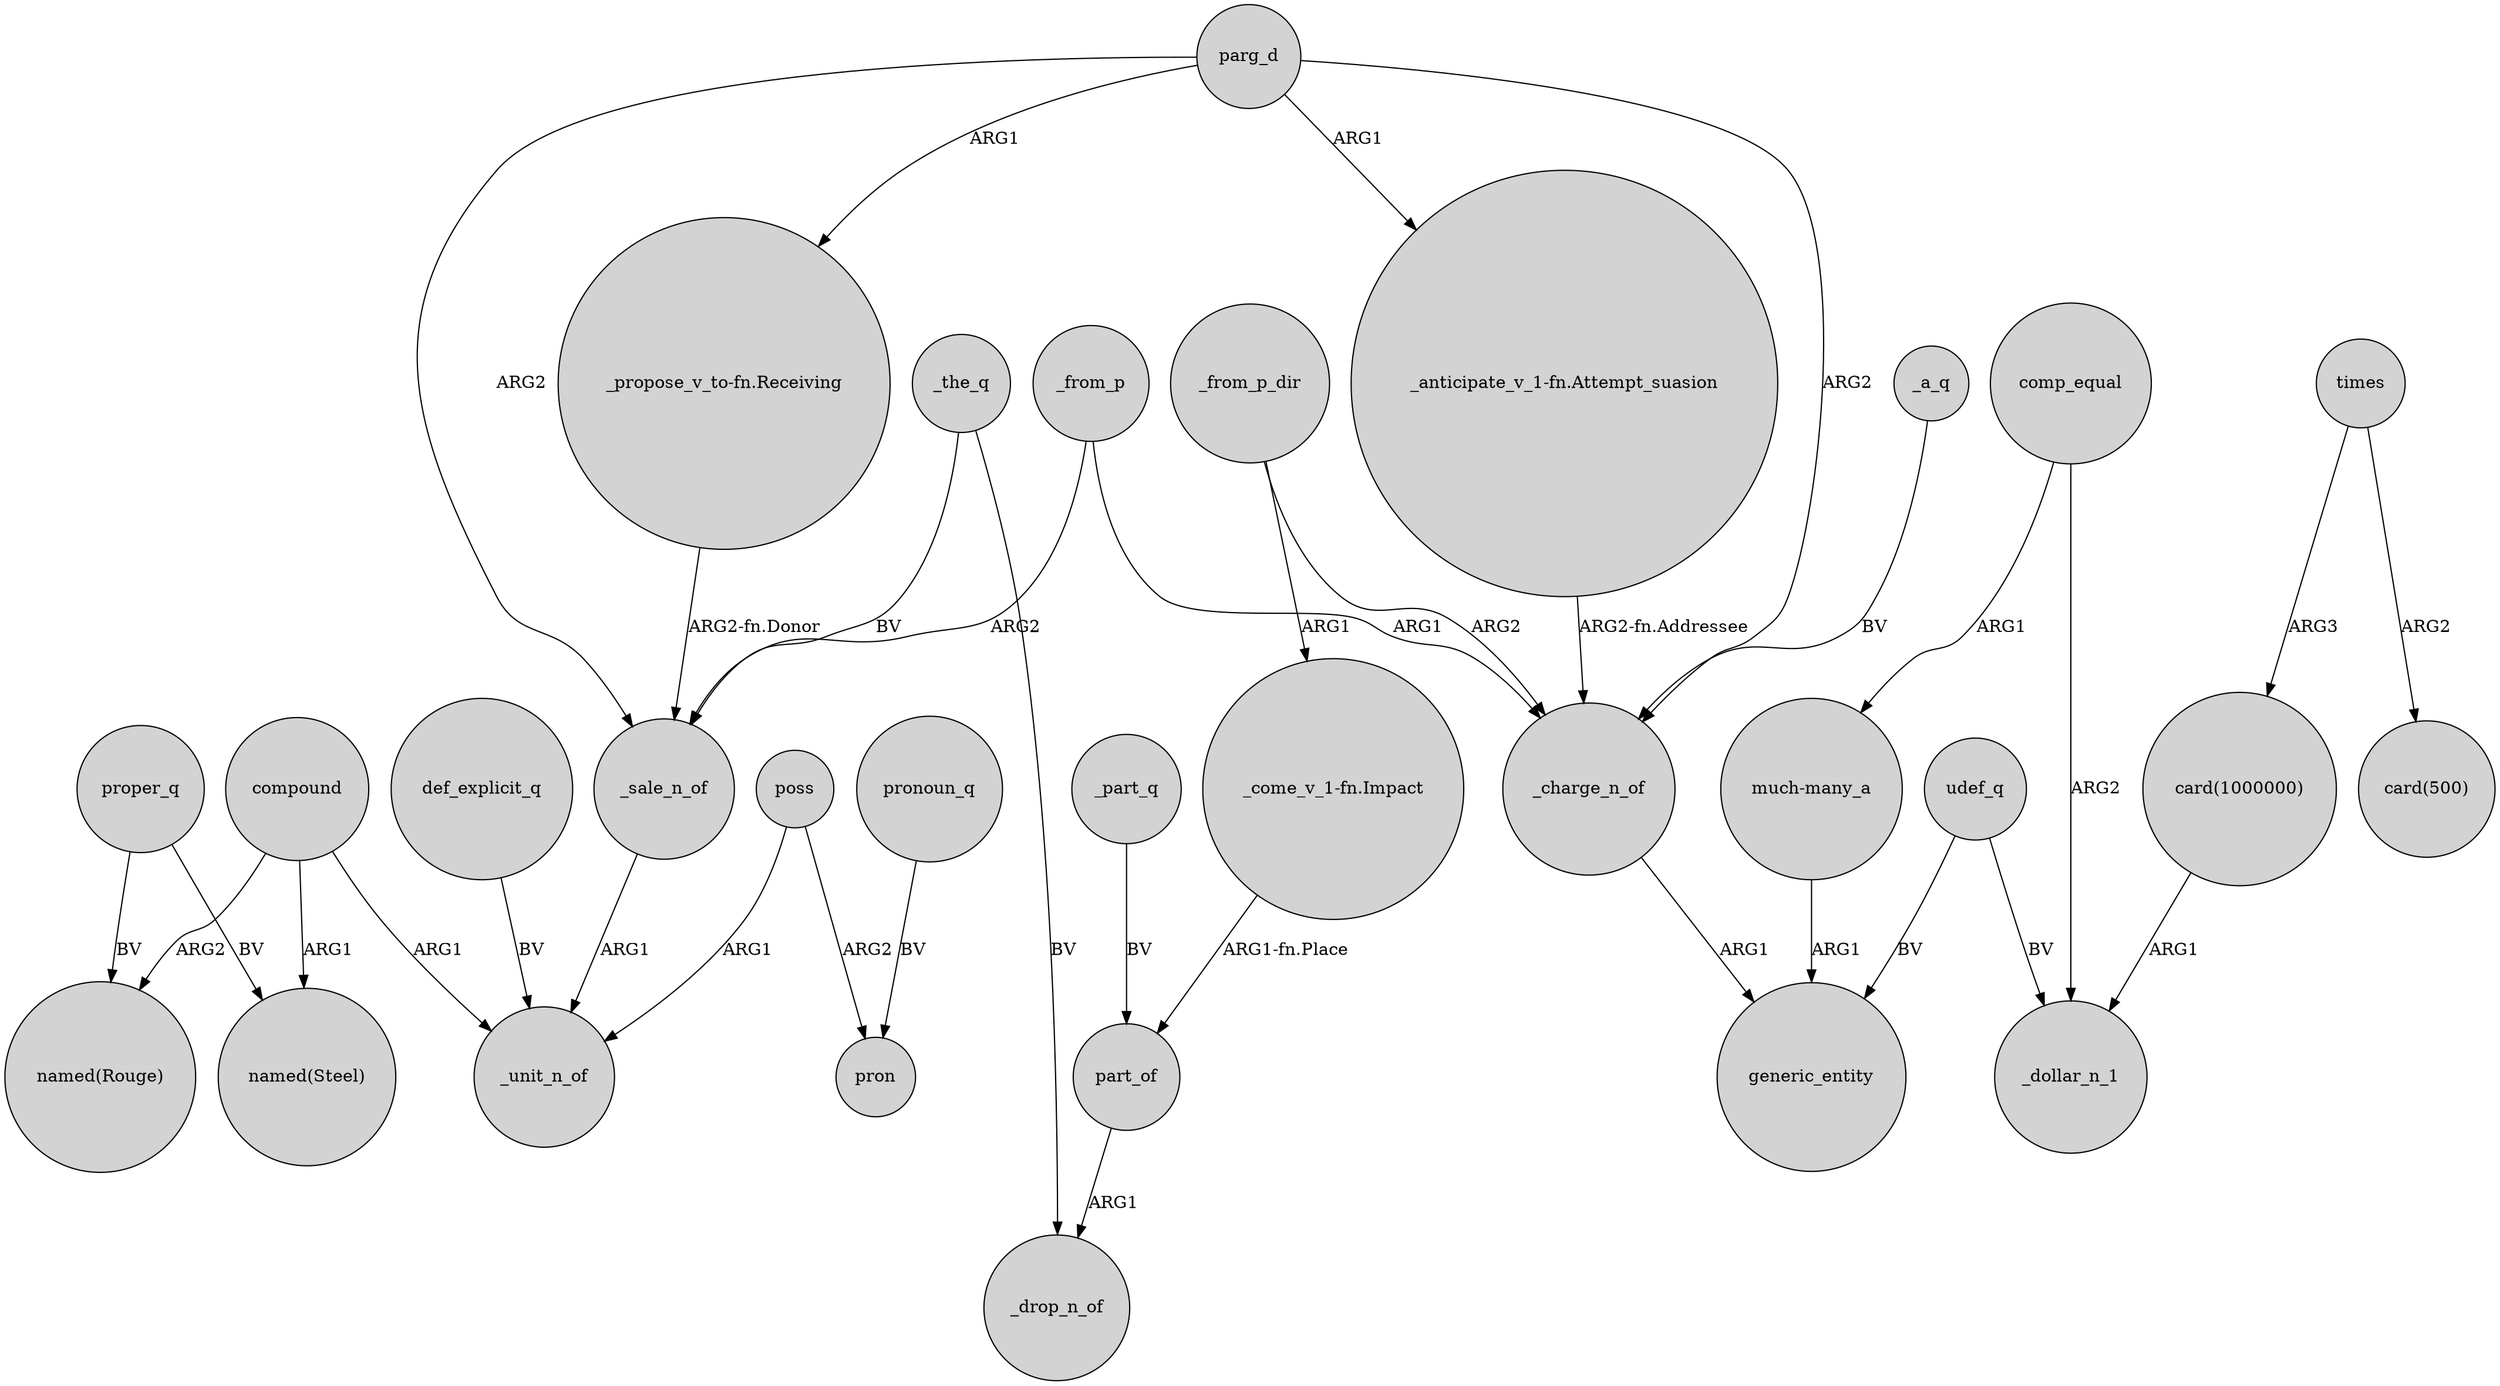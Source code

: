 digraph {
	node [shape=circle style=filled]
	compound -> "named(Steel)" [label=ARG1]
	parg_d -> "_propose_v_to-fn.Receiving" [label=ARG1]
	_charge_n_of -> generic_entity [label=ARG1]
	_from_p_dir -> "_come_v_1-fn.Impact" [label=ARG1]
	times -> "card(1000000)" [label=ARG3]
	part_of -> _drop_n_of [label=ARG1]
	_a_q -> _charge_n_of [label=BV]
	proper_q -> "named(Steel)" [label=BV]
	compound -> "named(Rouge)" [label=ARG2]
	udef_q -> generic_entity [label=BV]
	_from_p -> _sale_n_of [label=ARG2]
	pronoun_q -> pron [label=BV]
	comp_equal -> "much-many_a" [label=ARG1]
	proper_q -> "named(Rouge)" [label=BV]
	"_propose_v_to-fn.Receiving" -> _sale_n_of [label="ARG2-fn.Donor"]
	poss -> pron [label=ARG2]
	parg_d -> _sale_n_of [label=ARG2]
	parg_d -> "_anticipate_v_1-fn.Attempt_suasion" [label=ARG1]
	_part_q -> part_of [label=BV]
	comp_equal -> _dollar_n_1 [label=ARG2]
	def_explicit_q -> _unit_n_of [label=BV]
	_from_p_dir -> _charge_n_of [label=ARG2]
	"much-many_a" -> generic_entity [label=ARG1]
	_the_q -> _drop_n_of [label=BV]
	udef_q -> _dollar_n_1 [label=BV]
	"card(1000000)" -> _dollar_n_1 [label=ARG1]
	_sale_n_of -> _unit_n_of [label=ARG1]
	"_come_v_1-fn.Impact" -> part_of [label="ARG1-fn.Place"]
	_from_p -> _charge_n_of [label=ARG1]
	"_anticipate_v_1-fn.Attempt_suasion" -> _charge_n_of [label="ARG2-fn.Addressee"]
	times -> "card(500)" [label=ARG2]
	parg_d -> _charge_n_of [label=ARG2]
	poss -> _unit_n_of [label=ARG1]
	compound -> _unit_n_of [label=ARG1]
	_the_q -> _sale_n_of [label=BV]
}
